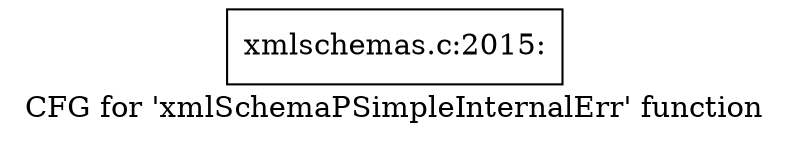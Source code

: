 digraph "CFG for 'xmlSchemaPSimpleInternalErr' function" {
	label="CFG for 'xmlSchemaPSimpleInternalErr' function";

	Node0x55d025dc85e0 [shape=record,label="{xmlschemas.c:2015:}"];
}
